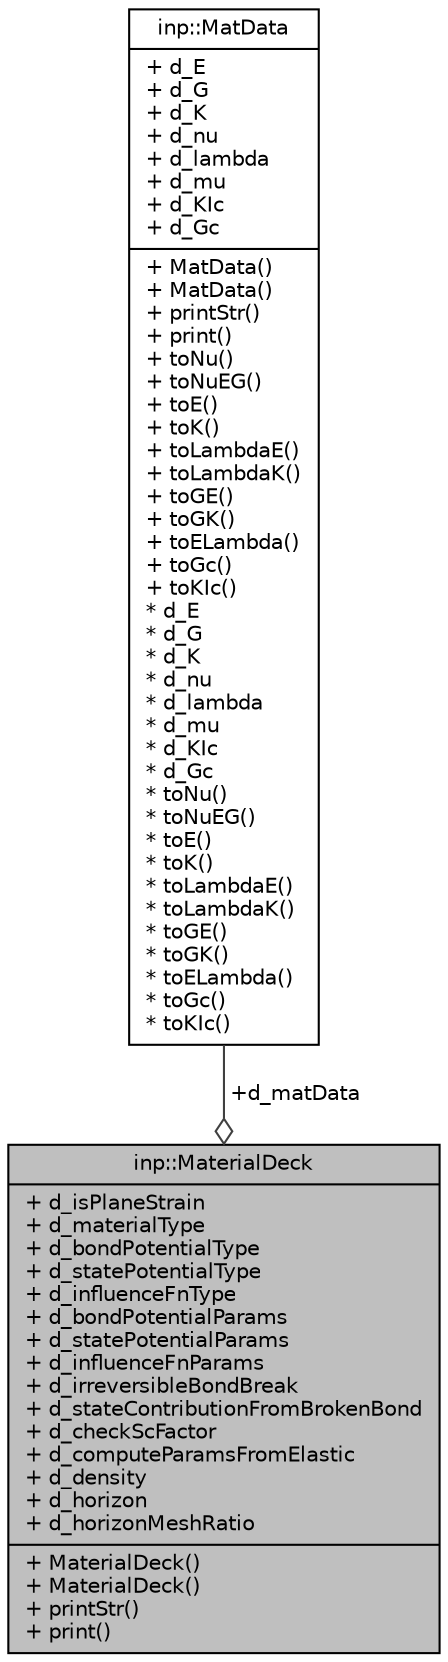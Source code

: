 digraph "inp::MaterialDeck"
{
  edge [fontname="Helvetica",fontsize="10",labelfontname="Helvetica",labelfontsize="10"];
  node [fontname="Helvetica",fontsize="10",shape=record];
  Node1 [label="{inp::MaterialDeck\n|+ d_isPlaneStrain\l+ d_materialType\l+ d_bondPotentialType\l+ d_statePotentialType\l+ d_influenceFnType\l+ d_bondPotentialParams\l+ d_statePotentialParams\l+ d_influenceFnParams\l+ d_irreversibleBondBreak\l+ d_stateContributionFromBrokenBond\l+ d_checkScFactor\l+ d_computeParamsFromElastic\l+ d_density\l+ d_horizon\l+ d_horizonMeshRatio\l|+ MaterialDeck()\l+ MaterialDeck()\l+ printStr()\l+ print()\l}",height=0.2,width=0.4,color="black", fillcolor="grey75", style="filled", fontcolor="black"];
  Node2 -> Node1 [color="grey25",fontsize="10",style="solid",label=" +d_matData" ,arrowhead="odiamond",fontname="Helvetica"];
  Node2 [label="{inp::MatData\n|+ d_E\l+ d_G\l+ d_K\l+ d_nu\l+ d_lambda\l+ d_mu\l+ d_KIc\l+ d_Gc\l|+ MatData()\l+ MatData()\l+ printStr()\l+ print()\l+ toNu()\l+ toNuEG()\l+ toE()\l+ toK()\l+ toLambdaE()\l+ toLambdaK()\l+ toGE()\l+ toGK()\l+ toELambda()\l+ toGc()\l+ toKIc()\l* d_E\l* d_G\l* d_K\l* d_nu\l* d_lambda\l* d_mu\l* d_KIc\l* d_Gc\l* toNu()\l* toNuEG()\l* toE()\l* toK()\l* toLambdaE()\l* toLambdaK()\l* toGE()\l* toGK()\l* toELambda()\l* toGc()\l* toKIc()\l}",height=0.2,width=0.4,color="black", fillcolor="white", style="filled",URL="$structinp_1_1MatData.html",tooltip="Structure for elastic properties and fracture properties. "];
}
